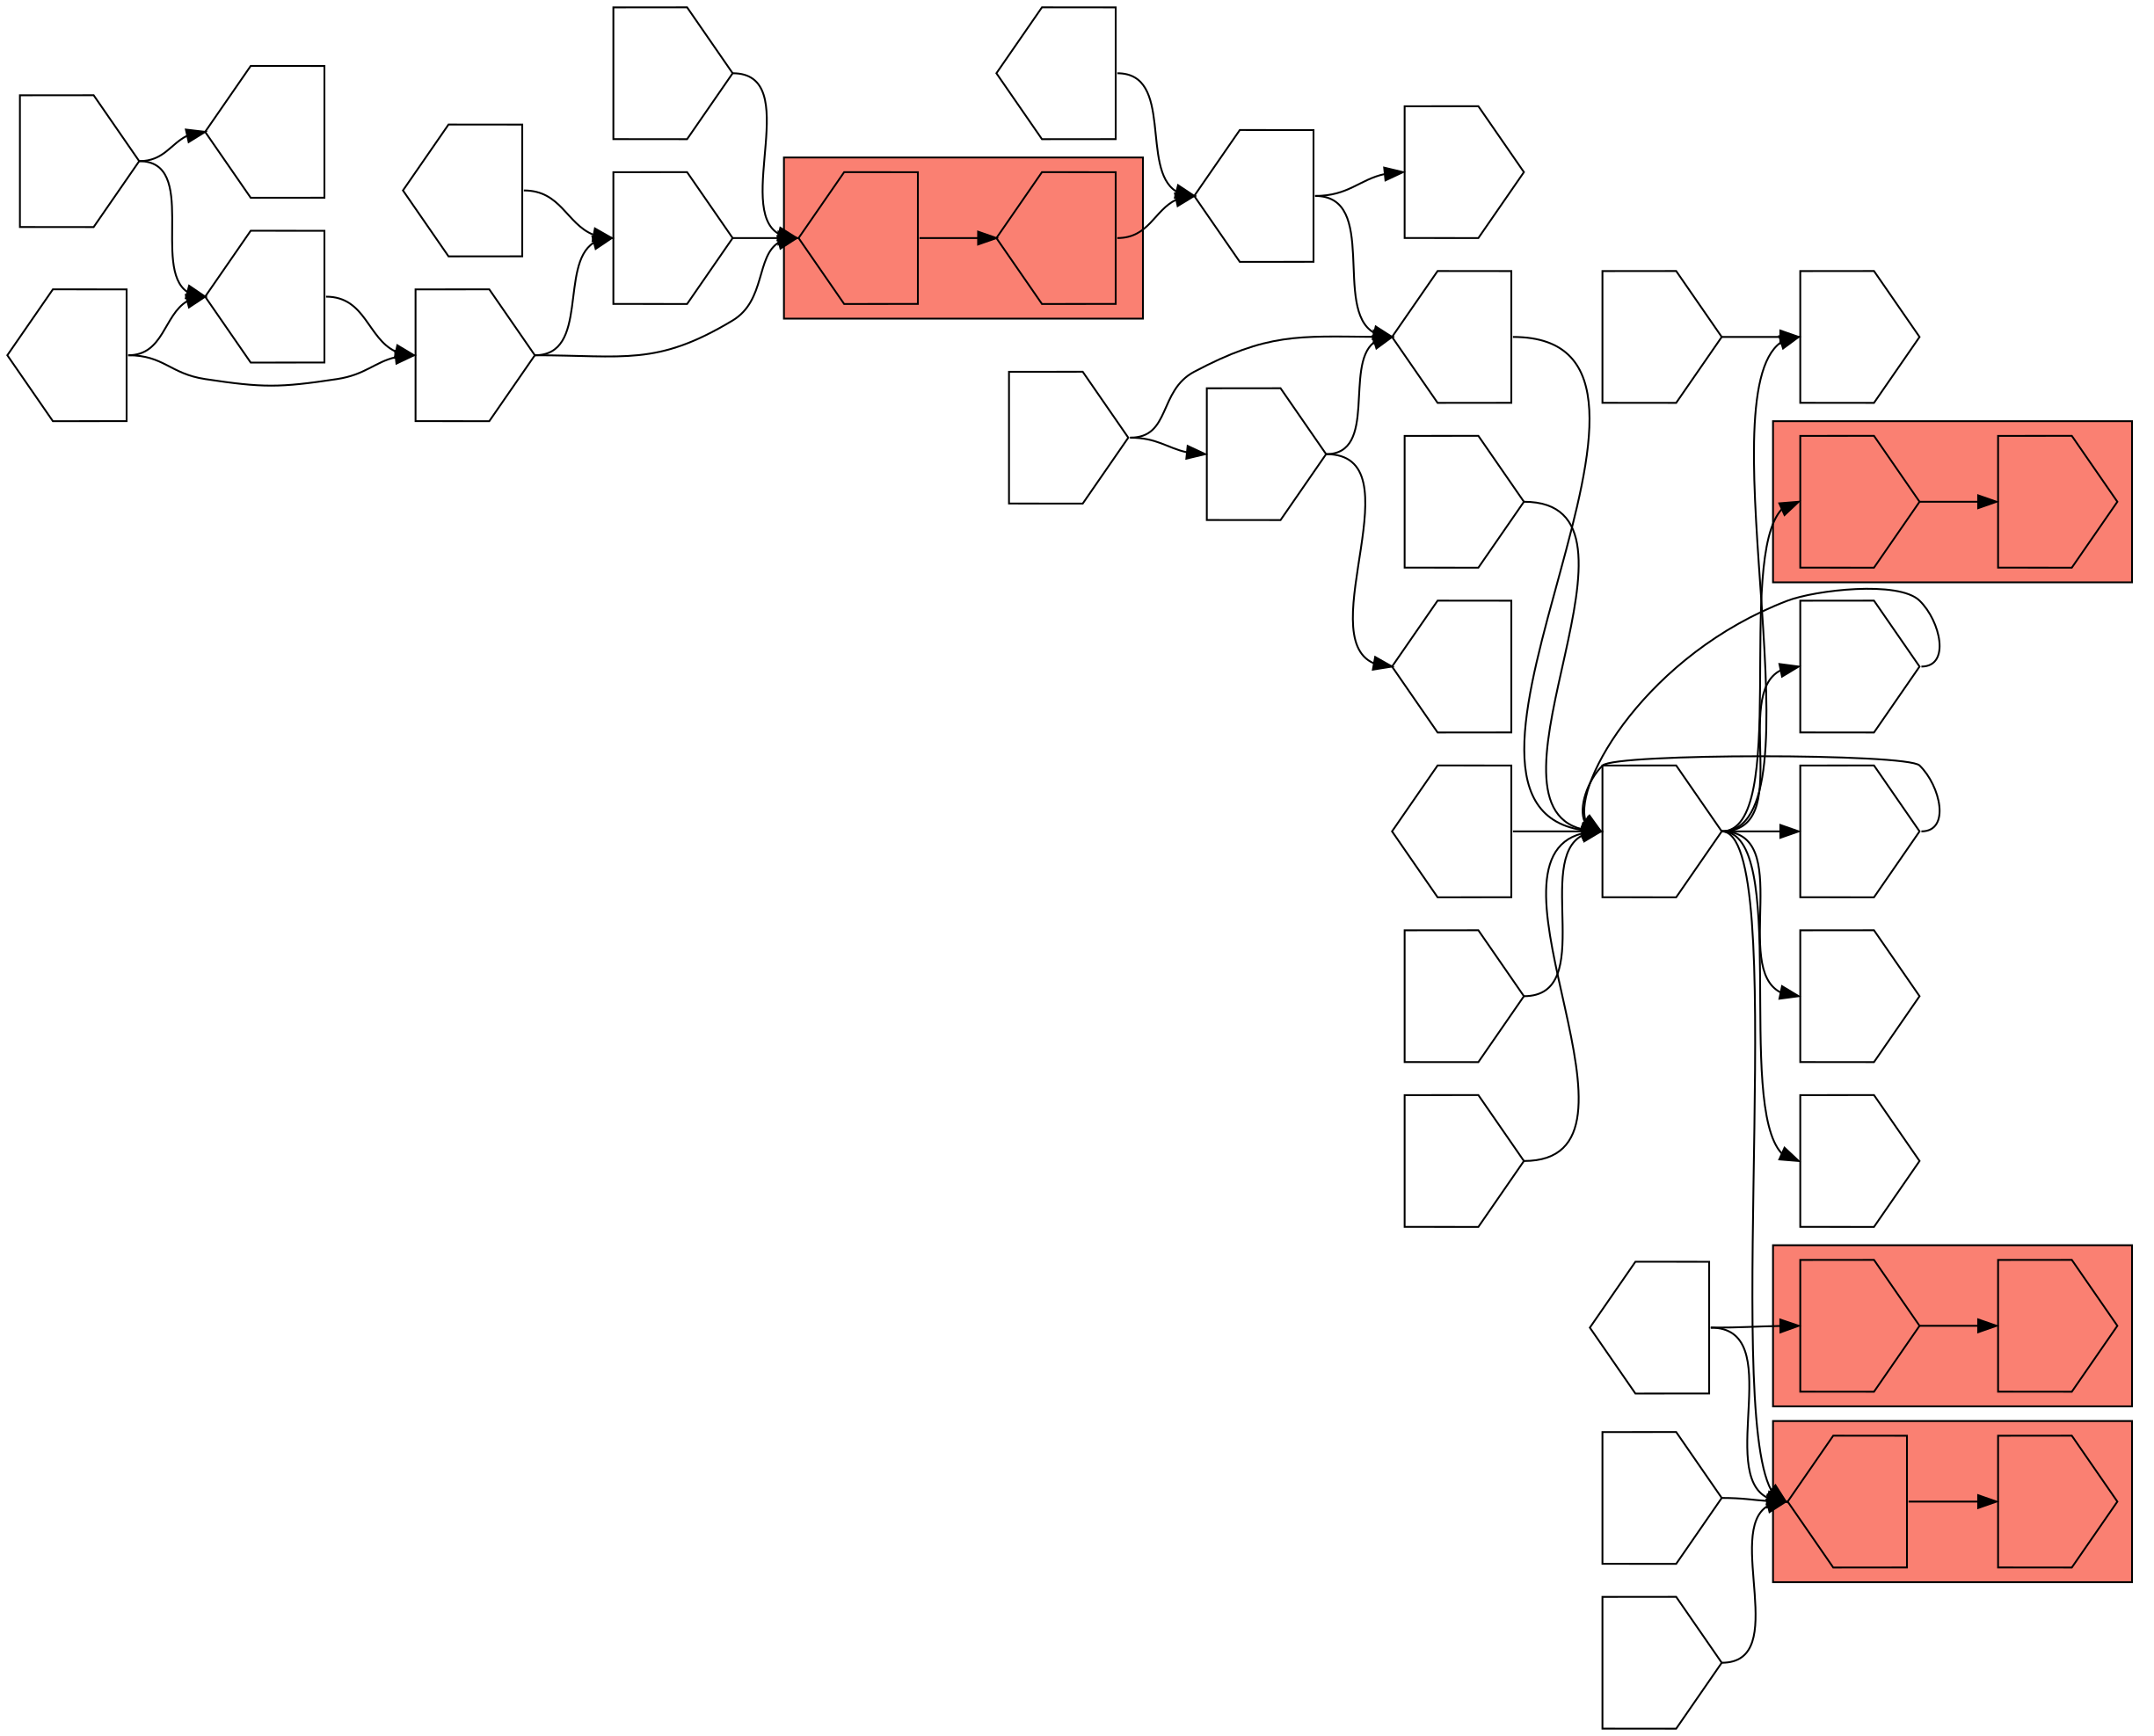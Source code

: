 digraph asm {
	rotate=90;
	edge [headport=n,tailport=s];
subgraph cluster_C4723_16020 {
	4723 [label="",height=1,width=1,shape=invhouse];
	16020 [label="",height=1,width=1,shape=invhouse];
	style=filled;
	fillcolor=salmon;
}
subgraph cluster_C20454_12083 {
	20454 [label="",height=1,width=1,shape=house];
	12083 [label="",height=1,width=1,shape=invhouse];
	style=filled;
	fillcolor=salmon;
}
subgraph cluster_C2658_20737 {
	2658 [label="",height=1,width=1,shape=invhouse];
	20737 [label="",height=1,width=1,shape=invhouse];
	style=filled;
	fillcolor=salmon;
}
subgraph cluster_C4479_10790 {
	4479 [label="",height=1,width=1,shape=house];
	10790 [label="",height=1,width=1,shape=house];
	style=filled;
	fillcolor=salmon;
}
	18664 [label="",height=1,width=1,shape=invhouse];
	287 [label="",height=1,width=1,shape=invhouse];
	4693 [label="",height=1,width=1,shape=invhouse];
	6674 [label="",height=1,width=1,shape=invhouse];
	6805 [label="",height=1,width=1,shape=invhouse];
	13841 [label="",height=1,width=1,shape=invhouse];
	5049 [label="",height=1,width=1,shape=invhouse];
	5378 [label="",height=1,width=1,shape=house];
	19636 [label="",height=1,width=1,shape=invhouse];
	21417 [label="",height=1,width=1,shape=invhouse];
	5837 [label="",height=1,width=1,shape=house];
	6965 [label="",height=1,width=1,shape=house];
	626 [label="",height=1,width=1,shape=invhouse];
	20350 [label="",height=1,width=1,shape=house];
	20762 [label="",height=1,width=1,shape=invhouse];
	21108 [label="",height=1,width=1,shape=house];
	2468 [label="",height=1,width=1,shape=invhouse];
	3997 [label="",height=1,width=1,shape=invhouse];
	12056 [label="",height=1,width=1,shape=invhouse];
	6529 [label="",height=1,width=1,shape=house];
	1404 [label="",height=1,width=1,shape=house];
	14948 [label="",height=1,width=1,shape=invhouse];
	5151 [label="",height=1,width=1,shape=house];
	19789 [label="",height=1,width=1,shape=house];
	8977 [label="",height=1,width=1,shape=invhouse];
	19573 [label="",height=1,width=1,shape=house];
	11750 [label="",height=1,width=1,shape=invhouse];
	18570 [label="",height=1,width=1,shape=invhouse];
	20686 [label="",height=1,width=1,shape=invhouse];
	4723 -> 16020
	18664 -> 287
	18664 -> 4693
	18664 -> 4723
	18664 -> 6674
	18664 -> 6805
	18664 -> 20454
	18664 -> 21417
	6674 -> 18664
	13841 -> 6805
	20454 -> 12083
	5049 -> 20454
	5378 -> 2658
	5378 -> 20454
	2658 -> 20737
	19636 -> 20454
	21417 -> 18664
	5837 -> 18664
	6965 -> 18664
	626 -> 6965
	626 -> 20350
	20762 -> 626
	20762 -> 6965
	21108 -> 2468
	21108 -> 6965
	10790 -> 21108
	4479 -> 10790
	3997 -> 4479
	3997 -> 12056
	12056 -> 4479
	6529 -> 12056
	1404 -> 3997
	14948 -> 1404
	14948 -> 5151
	19789 -> 1404
	19789 -> 3997
	8977 -> 4479
	19573 -> 21108
	11750 -> 18664
	18570 -> 18664
	20686 -> 18664
}